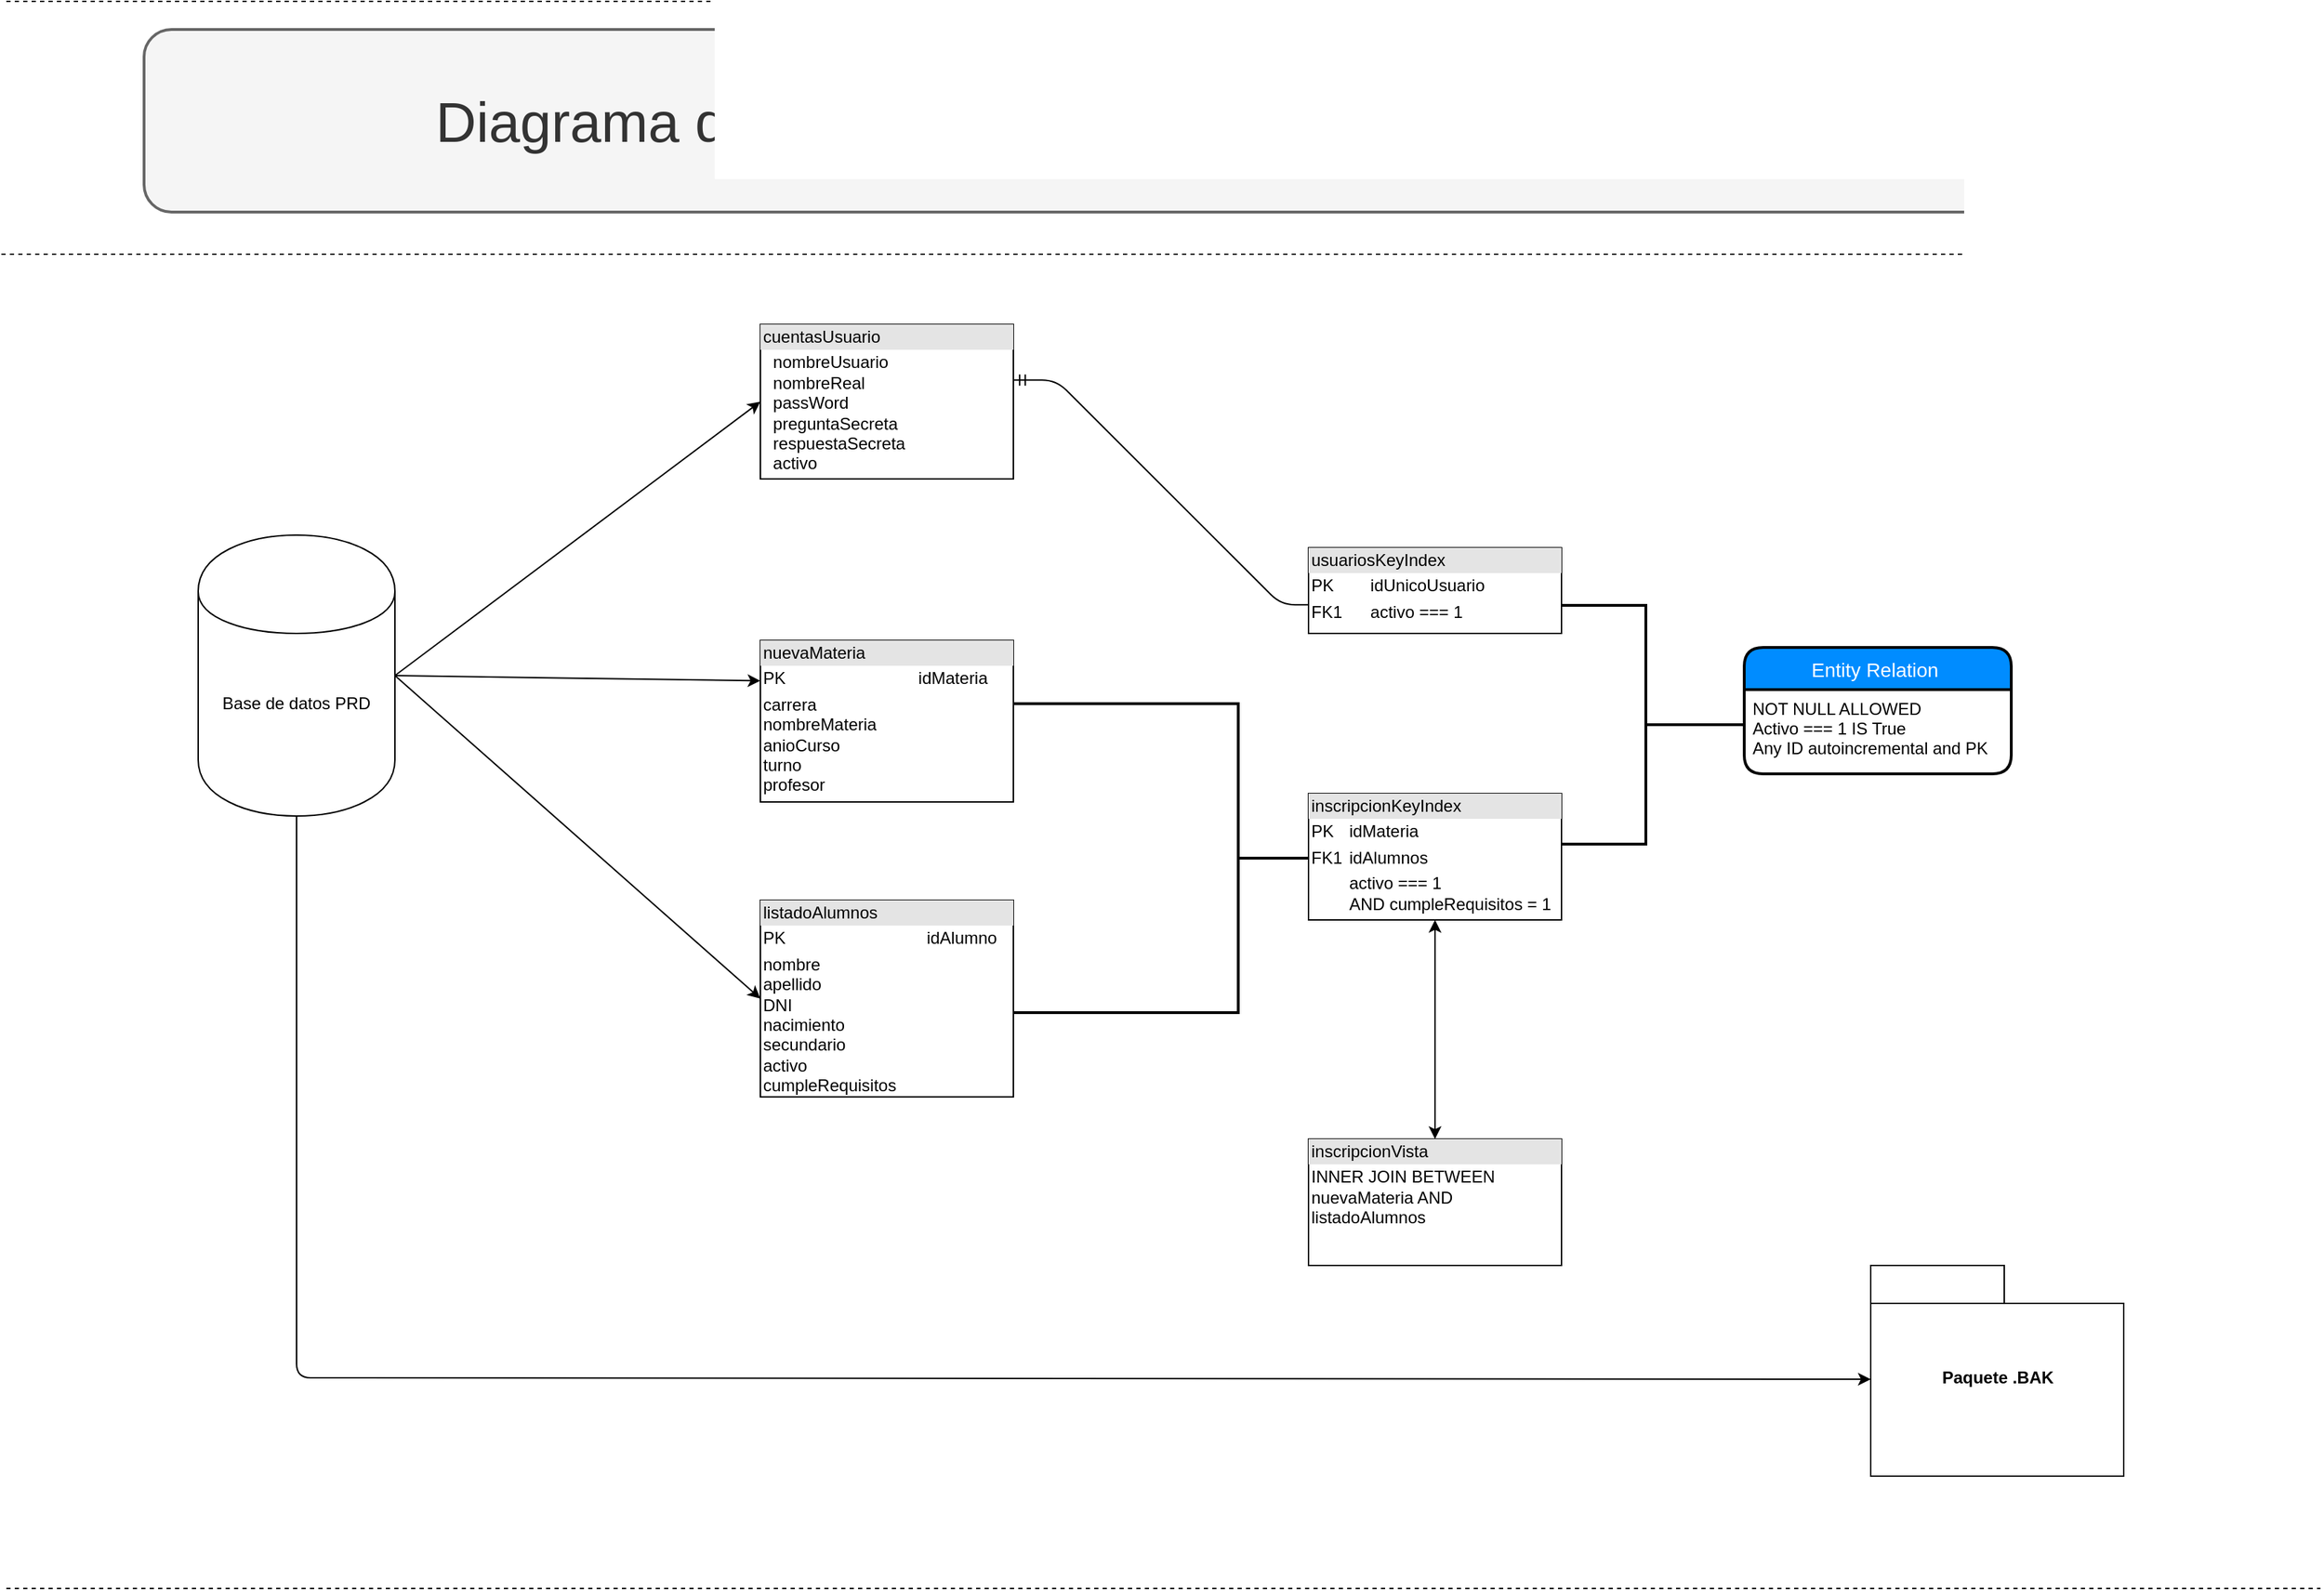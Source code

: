 <mxfile version="12.1.7" type="device" pages="1"><diagram id="RWttZEGVznoyfukVSgKM" name="Page-1"><mxGraphModel dx="1088" dy="801" grid="1" gridSize="10" guides="1" tooltips="1" connect="1" arrows="1" fold="1" page="1" pageScale="1" pageWidth="1654" pageHeight="1169" math="0" shadow="0"><root><mxCell id="0"/><mxCell id="1" parent="0"/><mxCell id="gymBH3s2snv3XWmQsNkk-6" value="&lt;font style=&quot;font-size: 40px&quot;&gt;Diagrama de clases: Arquitectura de datos en SQLite (2/3)&lt;/font&gt;" style="text;html=1;align=center;verticalAlign=middle;whiteSpace=wrap;rounded=1;glass=0;fillColor=#f5f5f5;strokeColor=#666666;fontColor=#333333;strokeWidth=2;" parent="1" vertex="1"><mxGeometry x="101.5" y="40" width="1450" height="130" as="geometry"/></mxCell><mxCell id="gymBH3s2snv3XWmQsNkk-11" value="" style="endArrow=none;dashed=1;html=1;" parent="1" edge="1"><mxGeometry width="50" height="50" relative="1" as="geometry"><mxPoint y="200" as="sourcePoint"/><mxPoint x="1650" y="200" as="targetPoint"/></mxGeometry></mxCell><mxCell id="gymBH3s2snv3XWmQsNkk-12" value="" style="endArrow=none;dashed=1;html=1;" parent="1" edge="1"><mxGeometry width="50" height="50" relative="1" as="geometry"><mxPoint x="3.5" y="20" as="sourcePoint"/><mxPoint x="1650" y="20" as="targetPoint"/></mxGeometry></mxCell><mxCell id="gymBH3s2snv3XWmQsNkk-13" value="" style="endArrow=none;dashed=1;html=1;" parent="1" edge="1"><mxGeometry width="50" height="50" relative="1" as="geometry"><mxPoint x="3.5" y="1150" as="sourcePoint"/><mxPoint x="1650" y="1150" as="targetPoint"/></mxGeometry></mxCell><mxCell id="be0Qn9czDwTi82gstKe3-18" value="" style="strokeWidth=2;html=1;shape=mxgraph.flowchart.annotation_2;align=left;labelPosition=right;pointerEvents=1;direction=west;" parent="1" vertex="1"><mxGeometry x="720" y="520" width="320" height="220" as="geometry"/></mxCell><mxCell id="be0Qn9czDwTi82gstKe3-25" value="" style="edgeStyle=entityRelationEdgeStyle;fontSize=12;html=1;endArrow=ERmandOne;startArrow=ERmandOne;entryX=0;entryY=0.5;entryDx=0;entryDy=0;exitX=1;exitY=0.5;exitDx=0;exitDy=0;" parent="1" edge="1"><mxGeometry width="100" height="100" relative="1" as="geometry"><mxPoint x="720.429" y="289.571" as="sourcePoint"/><mxPoint x="940.429" y="449.571" as="targetPoint"/></mxGeometry></mxCell><mxCell id="be0Qn9czDwTi82gstKe3-29" value="Entity Relation " style="swimlane;childLayout=stackLayout;horizontal=1;startSize=30;horizontalStack=0;fillColor=#008cff;fontColor=#FFFFFF;rounded=1;fontSize=14;fontStyle=0;strokeWidth=2;resizeParent=0;resizeLast=1;shadow=0;dashed=0;align=center;" parent="1" vertex="1"><mxGeometry x="1240" y="480" width="190" height="90" as="geometry"/></mxCell><mxCell id="be0Qn9czDwTi82gstKe3-30" value="NOT NULL ALLOWED&#10;Activo === 1 IS True&#10;Any ID autoincremental and PK&#10;" style="align=left;strokeColor=none;fillColor=none;spacingLeft=4;fontSize=12;verticalAlign=top;resizable=0;rotatable=0;part=1;" parent="be0Qn9czDwTi82gstKe3-29" vertex="1"><mxGeometry y="30" width="190" height="60" as="geometry"/></mxCell><mxCell id="be0Qn9czDwTi82gstKe3-31" value="" style="strokeWidth=2;html=1;shape=mxgraph.flowchart.annotation_2;align=left;labelPosition=right;pointerEvents=1;direction=west;" parent="1" vertex="1"><mxGeometry x="1100" y="450" width="140" height="170" as="geometry"/></mxCell><mxCell id="be0Qn9czDwTi82gstKe3-32" value="&lt;div style=&quot;box-sizing: border-box ; width: 100% ; background: #e4e4e4 ; padding: 2px&quot;&gt;usuariosKeyIndex&lt;/div&gt;&lt;table style=&quot;width: 100% ; font-size: 1em&quot; cellpadding=&quot;2&quot; cellspacing=&quot;0&quot;&gt;&lt;tbody&gt;&lt;tr&gt;&lt;td&gt;PK&lt;/td&gt;&lt;td&gt;idUnicoUsuario&lt;/td&gt;&lt;/tr&gt;&lt;tr&gt;&lt;td&gt;FK1&lt;/td&gt;&lt;td&gt;activo === 1&lt;/td&gt;&lt;/tr&gt;&lt;tr&gt;&lt;td&gt;&lt;/td&gt;&lt;td&gt;&lt;br&gt;&lt;/td&gt;&lt;/tr&gt;&lt;/tbody&gt;&lt;/table&gt;" style="verticalAlign=top;align=left;overflow=fill;html=1;" parent="1" vertex="1"><mxGeometry x="930" y="409" width="180" height="61" as="geometry"/></mxCell><mxCell id="be0Qn9czDwTi82gstKe3-33" value="&lt;div style=&quot;box-sizing: border-box ; width: 100% ; background: #e4e4e4 ; padding: 2px&quot;&gt;inscripcionKeyIndex&lt;/div&gt;&lt;table style=&quot;width: 100% ; font-size: 1em&quot; cellpadding=&quot;2&quot; cellspacing=&quot;0&quot;&gt;&lt;tbody&gt;&lt;tr&gt;&lt;td&gt;PK&lt;/td&gt;&lt;td&gt;idMateria&lt;/td&gt;&lt;/tr&gt;&lt;tr&gt;&lt;td&gt;FK1&lt;/td&gt;&lt;td&gt;idAlumnos&lt;/td&gt;&lt;/tr&gt;&lt;tr&gt;&lt;td&gt;&lt;/td&gt;&lt;td&gt;activo === 1&lt;br&gt;AND cumpleRequisitos = 1&lt;/td&gt;&lt;/tr&gt;&lt;/tbody&gt;&lt;/table&gt;" style="verticalAlign=top;align=left;overflow=fill;html=1;" parent="1" vertex="1"><mxGeometry x="930" y="584" width="180" height="90" as="geometry"/></mxCell><mxCell id="be0Qn9czDwTi82gstKe3-34" value="Base de datos PRD" style="shape=cylinder;whiteSpace=wrap;html=1;boundedLbl=1;backgroundOutline=1;" parent="1" vertex="1"><mxGeometry x="140" y="400" width="140" height="200" as="geometry"/></mxCell><mxCell id="be0Qn9czDwTi82gstKe3-36" value="" style="endArrow=classic;html=1;exitX=0.5;exitY=1;exitDx=0;exitDy=0;entryX=0;entryY=0.5;entryDx=0;entryDy=0;" parent="1" source="be0Qn9czDwTi82gstKe3-34" edge="1"><mxGeometry width="50" height="50" relative="1" as="geometry"><mxPoint x="210" y="750" as="sourcePoint"/><mxPoint x="1330" y="1001" as="targetPoint"/><Array as="points"><mxPoint x="210" y="1000"/></Array></mxGeometry></mxCell><mxCell id="be0Qn9czDwTi82gstKe3-38" value="&lt;div style=&quot;box-sizing: border-box ; width: 100% ; background: #e4e4e4 ; padding: 2px&quot;&gt;cuentasUsuario&lt;/div&gt;&lt;table style=&quot;width: 100% ; font-size: 1em&quot; cellpadding=&quot;2&quot; cellspacing=&quot;0&quot;&gt;&lt;tbody&gt;&lt;tr&gt;&lt;td&gt;&lt;br&gt;&lt;/td&gt;&lt;td&gt;nombreUsuario&lt;br&gt;nombreReal&lt;br&gt;passWord&lt;br&gt;preguntaSecreta&lt;br&gt;respuestaSecreta&lt;br&gt;activo&lt;br&gt;&lt;br&gt;&lt;/td&gt;&lt;/tr&gt;&lt;tr&gt;&lt;td&gt;&lt;br&gt;&lt;/td&gt;&lt;td&gt;&lt;/td&gt;&lt;/tr&gt;&lt;/tbody&gt;&lt;/table&gt;" style="verticalAlign=top;align=left;overflow=fill;html=1;" parent="1" vertex="1"><mxGeometry x="540" y="250" width="180" height="110" as="geometry"/></mxCell><mxCell id="be0Qn9czDwTi82gstKe3-39" value="&lt;div style=&quot;box-sizing: border-box ; width: 100% ; background: #e4e4e4 ; padding: 2px&quot;&gt;nuevaMateria&lt;/div&gt;&lt;table style=&quot;width: 100% ; font-size: 1em&quot; cellpadding=&quot;2&quot; cellspacing=&quot;0&quot;&gt;&lt;tbody&gt;&lt;tr&gt;&lt;td&gt;PK&lt;/td&gt;&lt;td&gt;idMateria&lt;/td&gt;&lt;/tr&gt;&lt;tr&gt;&lt;td&gt;carrera&lt;br&gt;nombreMateria&lt;br&gt;anioCurso&lt;br&gt;turno&lt;br&gt;profesor&lt;/td&gt;&lt;td&gt;&lt;/td&gt;&lt;/tr&gt;&lt;/tbody&gt;&lt;/table&gt;" style="verticalAlign=top;align=left;overflow=fill;html=1;" parent="1" vertex="1"><mxGeometry x="540" y="475" width="180" height="115" as="geometry"/></mxCell><mxCell id="be0Qn9czDwTi82gstKe3-40" value="&lt;div style=&quot;box-sizing: border-box ; width: 100% ; background: #e4e4e4 ; padding: 2px&quot;&gt;listadoAlumnos&lt;/div&gt;&lt;table style=&quot;width: 100% ; font-size: 1em&quot; cellpadding=&quot;2&quot; cellspacing=&quot;0&quot;&gt;&lt;tbody&gt;&lt;tr&gt;&lt;td&gt;PK&lt;/td&gt;&lt;td&gt;idAlumno&lt;/td&gt;&lt;/tr&gt;&lt;tr&gt;&lt;td&gt;nombre&lt;br&gt;apellido&lt;br&gt;DNI&lt;br&gt;nacimiento&lt;br&gt;secundario&lt;br&gt;activo&lt;br&gt;cumpleRequisitos&lt;/td&gt;&lt;td&gt;&lt;/td&gt;&lt;/tr&gt;&lt;/tbody&gt;&lt;/table&gt;" style="verticalAlign=top;align=left;overflow=fill;html=1;" parent="1" vertex="1"><mxGeometry x="540" y="660" width="180" height="140" as="geometry"/></mxCell><mxCell id="be0Qn9czDwTi82gstKe3-41" value="&lt;blockquote style=&quot;text-align: justify&quot;&gt;Paquete .BAK&lt;/blockquote&gt;" style="shape=folder;fontStyle=1;spacingTop=10;tabWidth=95;tabHeight=27;tabPosition=left;html=1;" parent="1" vertex="1"><mxGeometry x="1330" y="920" width="180" height="150" as="geometry"/></mxCell><mxCell id="be0Qn9czDwTi82gstKe3-42" value="" style="endArrow=classic;html=1;entryX=0;entryY=0.5;entryDx=0;entryDy=0;exitX=1;exitY=0.5;exitDx=0;exitDy=0;" parent="1" source="be0Qn9czDwTi82gstKe3-34" target="be0Qn9czDwTi82gstKe3-38" edge="1"><mxGeometry width="50" height="50" relative="1" as="geometry"><mxPoint x="390" y="510" as="sourcePoint"/><mxPoint x="440" y="460" as="targetPoint"/></mxGeometry></mxCell><mxCell id="be0Qn9czDwTi82gstKe3-43" value="" style="endArrow=classic;html=1;entryX=0;entryY=0.25;entryDx=0;entryDy=0;" parent="1" target="be0Qn9czDwTi82gstKe3-39" edge="1"><mxGeometry width="50" height="50" relative="1" as="geometry"><mxPoint x="280" y="500" as="sourcePoint"/><mxPoint x="480" y="610" as="targetPoint"/></mxGeometry></mxCell><mxCell id="be0Qn9czDwTi82gstKe3-44" value="" style="endArrow=classic;html=1;exitX=1;exitY=0.5;exitDx=0;exitDy=0;entryX=0;entryY=0.5;entryDx=0;entryDy=0;" parent="1" source="be0Qn9czDwTi82gstKe3-34" target="be0Qn9czDwTi82gstKe3-40" edge="1"><mxGeometry width="50" height="50" relative="1" as="geometry"><mxPoint x="450" y="700" as="sourcePoint"/><mxPoint x="500" y="650" as="targetPoint"/></mxGeometry></mxCell><mxCell id="be0Qn9czDwTi82gstKe3-46" value="&lt;div style=&quot;box-sizing: border-box ; width: 100% ; background: #e4e4e4 ; padding: 2px&quot;&gt;inscripcionVista&lt;/div&gt;&lt;table style=&quot;width: 100% ; font-size: 1em&quot; cellpadding=&quot;2&quot; cellspacing=&quot;0&quot;&gt;&lt;tbody&gt;&lt;tr&gt;&lt;td&gt;INNER JOIN BETWEEN &lt;br&gt;nuevaMateria AND&amp;nbsp;&lt;br&gt;listadoAlumnos&lt;br&gt;&lt;br&gt;&lt;/td&gt;&lt;td&gt;&lt;/td&gt;&lt;/tr&gt;&lt;/tbody&gt;&lt;/table&gt;" style="verticalAlign=top;align=left;overflow=fill;html=1;" parent="1" vertex="1"><mxGeometry x="930" y="830" width="180" height="90" as="geometry"/></mxCell><mxCell id="be0Qn9czDwTi82gstKe3-47" value="" style="endArrow=classic;startArrow=classic;html=1;entryX=0.5;entryY=1;entryDx=0;entryDy=0;exitX=0.5;exitY=0;exitDx=0;exitDy=0;" parent="1" source="be0Qn9czDwTi82gstKe3-46" target="be0Qn9czDwTi82gstKe3-33" edge="1"><mxGeometry width="50" height="50" relative="1" as="geometry"><mxPoint x="990" y="740" as="sourcePoint"/><mxPoint x="1040" y="690" as="targetPoint"/></mxGeometry></mxCell></root></mxGraphModel></diagram></mxfile>